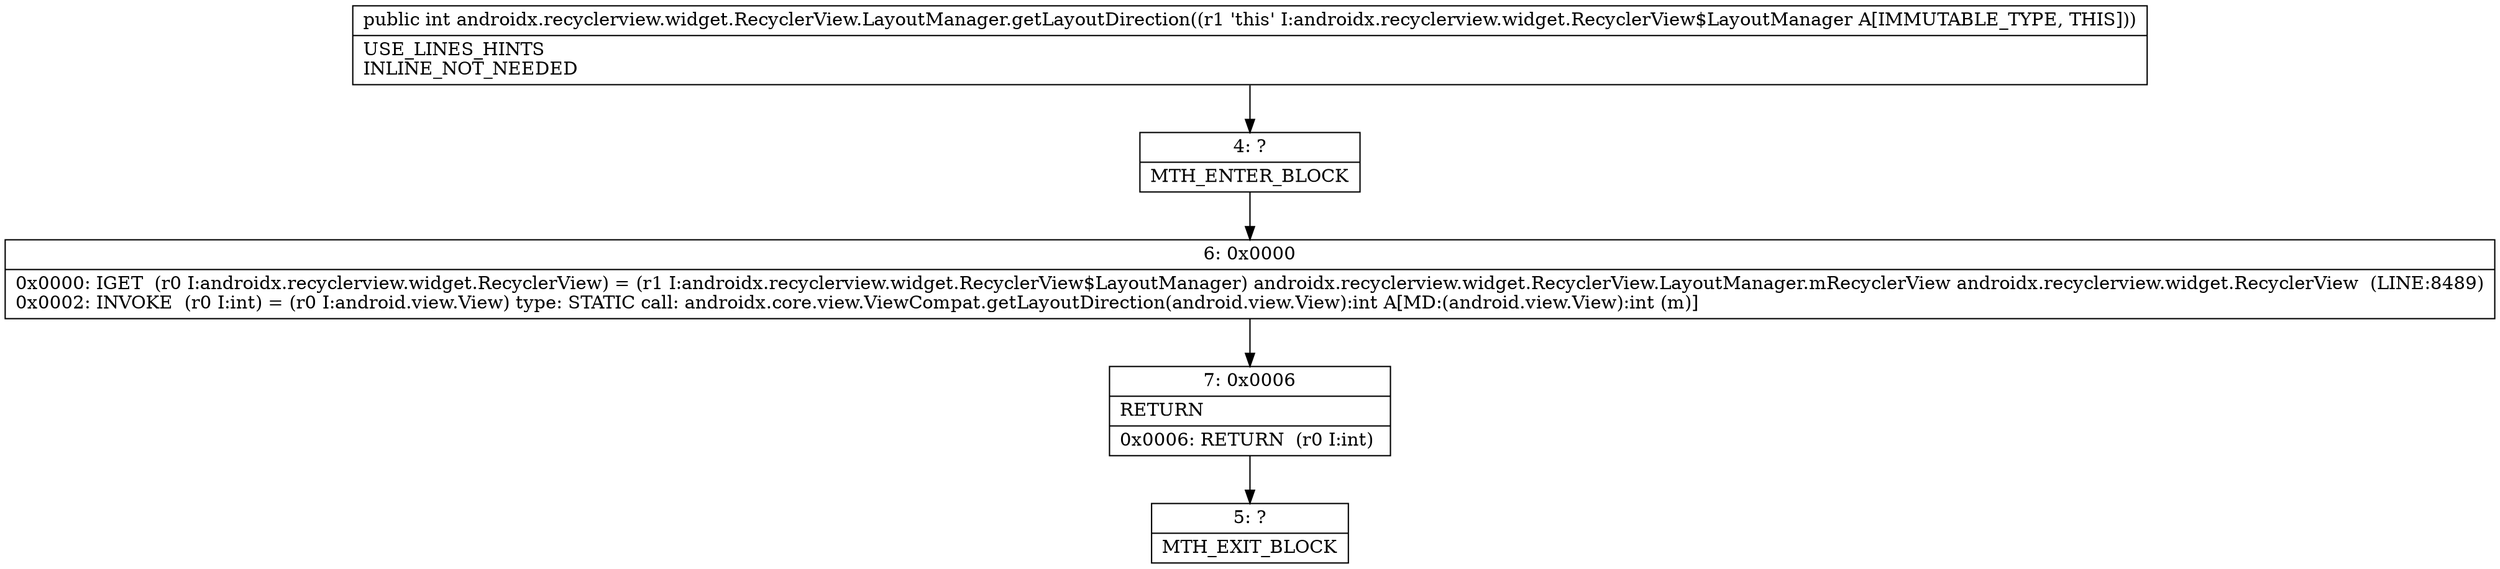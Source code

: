 digraph "CFG forandroidx.recyclerview.widget.RecyclerView.LayoutManager.getLayoutDirection()I" {
Node_4 [shape=record,label="{4\:\ ?|MTH_ENTER_BLOCK\l}"];
Node_6 [shape=record,label="{6\:\ 0x0000|0x0000: IGET  (r0 I:androidx.recyclerview.widget.RecyclerView) = (r1 I:androidx.recyclerview.widget.RecyclerView$LayoutManager) androidx.recyclerview.widget.RecyclerView.LayoutManager.mRecyclerView androidx.recyclerview.widget.RecyclerView  (LINE:8489)\l0x0002: INVOKE  (r0 I:int) = (r0 I:android.view.View) type: STATIC call: androidx.core.view.ViewCompat.getLayoutDirection(android.view.View):int A[MD:(android.view.View):int (m)]\l}"];
Node_7 [shape=record,label="{7\:\ 0x0006|RETURN\l|0x0006: RETURN  (r0 I:int) \l}"];
Node_5 [shape=record,label="{5\:\ ?|MTH_EXIT_BLOCK\l}"];
MethodNode[shape=record,label="{public int androidx.recyclerview.widget.RecyclerView.LayoutManager.getLayoutDirection((r1 'this' I:androidx.recyclerview.widget.RecyclerView$LayoutManager A[IMMUTABLE_TYPE, THIS]))  | USE_LINES_HINTS\lINLINE_NOT_NEEDED\l}"];
MethodNode -> Node_4;Node_4 -> Node_6;
Node_6 -> Node_7;
Node_7 -> Node_5;
}

